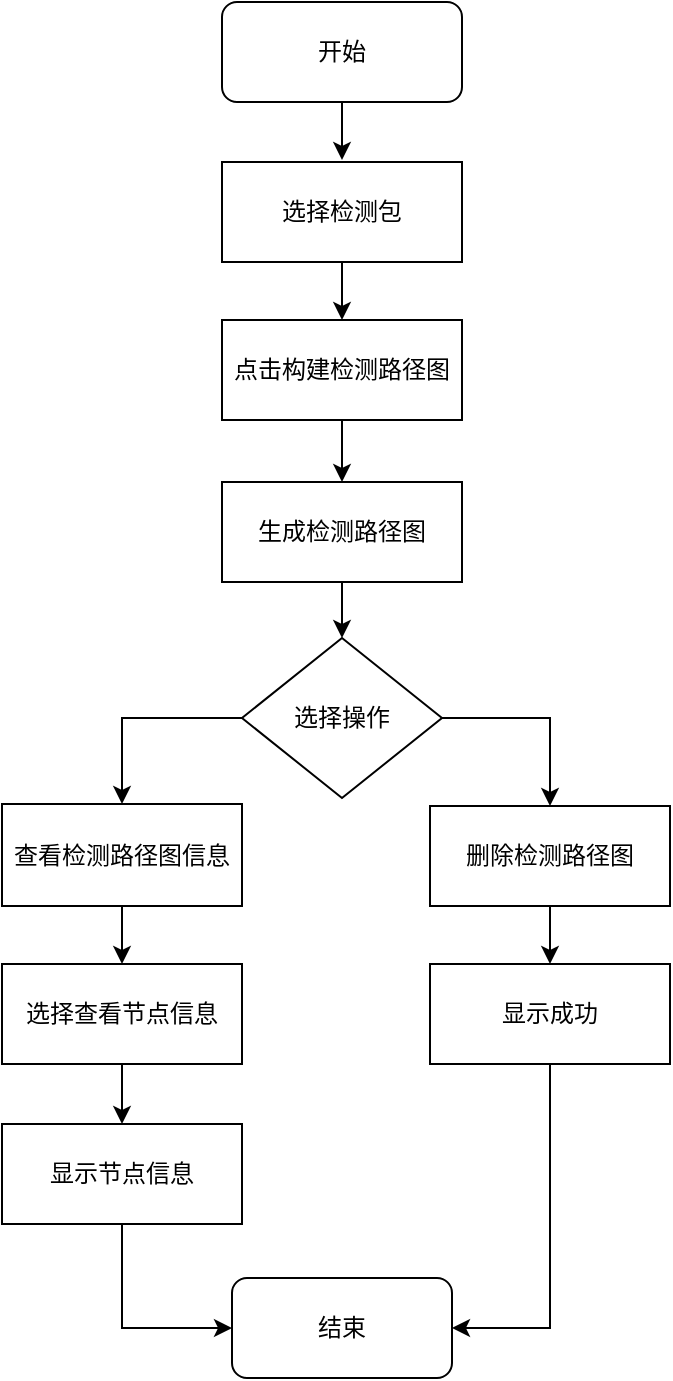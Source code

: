 <mxfile version="21.0.6" type="github">
  <diagram name="第 1 页" id="v_hInMpoqfVpDW3c_P4e">
    <mxGraphModel dx="1461" dy="629" grid="1" gridSize="10" guides="1" tooltips="1" connect="1" arrows="1" fold="1" page="1" pageScale="1" pageWidth="827" pageHeight="1169" math="0" shadow="0">
      <root>
        <mxCell id="0" />
        <mxCell id="1" parent="0" />
        <mxCell id="CwlBsJ_Dq41U6W1YZFi7-13" style="edgeStyle=orthogonalEdgeStyle;rounded=0;orthogonalLoop=1;jettySize=auto;html=1;exitX=0;exitY=0.5;exitDx=0;exitDy=0;entryX=0.5;entryY=0;entryDx=0;entryDy=0;" edge="1" parent="1" source="OsdabV3AvmhAhYU_wce2-10" target="CwlBsJ_Dq41U6W1YZFi7-5">
          <mxGeometry relative="1" as="geometry" />
        </mxCell>
        <mxCell id="CwlBsJ_Dq41U6W1YZFi7-14" style="edgeStyle=orthogonalEdgeStyle;rounded=0;orthogonalLoop=1;jettySize=auto;html=1;exitX=1;exitY=0.5;exitDx=0;exitDy=0;" edge="1" parent="1" source="OsdabV3AvmhAhYU_wce2-10" target="CwlBsJ_Dq41U6W1YZFi7-4">
          <mxGeometry relative="1" as="geometry" />
        </mxCell>
        <mxCell id="OsdabV3AvmhAhYU_wce2-10" value="选择操作" style="rhombus;whiteSpace=wrap;html=1;" parent="1" vertex="1">
          <mxGeometry x="315" y="388" width="100" height="80" as="geometry" />
        </mxCell>
        <mxCell id="OsdabV3AvmhAhYU_wce2-19" value="结束" style="rounded=1;whiteSpace=wrap;html=1;" parent="1" vertex="1">
          <mxGeometry x="310" y="708" width="110" height="50" as="geometry" />
        </mxCell>
        <mxCell id="3hNK2Ww6kdvYp5PM_k_W-2" style="edgeStyle=orthogonalEdgeStyle;rounded=0;orthogonalLoop=1;jettySize=auto;html=1;exitX=0.5;exitY=1;exitDx=0;exitDy=0;" parent="1" source="3hNK2Ww6kdvYp5PM_k_W-1" edge="1">
          <mxGeometry relative="1" as="geometry">
            <mxPoint x="365" y="149" as="targetPoint" />
          </mxGeometry>
        </mxCell>
        <mxCell id="3hNK2Ww6kdvYp5PM_k_W-1" value="开始" style="rounded=1;whiteSpace=wrap;html=1;" parent="1" vertex="1">
          <mxGeometry x="305" y="70" width="120" height="50" as="geometry" />
        </mxCell>
        <mxCell id="CwlBsJ_Dq41U6W1YZFi7-18" style="edgeStyle=orthogonalEdgeStyle;rounded=0;orthogonalLoop=1;jettySize=auto;html=1;exitX=0.5;exitY=1;exitDx=0;exitDy=0;entryX=1;entryY=0.5;entryDx=0;entryDy=0;" edge="1" parent="1" source="CwlBsJ_Dq41U6W1YZFi7-2" target="OsdabV3AvmhAhYU_wce2-19">
          <mxGeometry relative="1" as="geometry" />
        </mxCell>
        <mxCell id="CwlBsJ_Dq41U6W1YZFi7-2" value="显示成功" style="rounded=0;whiteSpace=wrap;html=1;" vertex="1" parent="1">
          <mxGeometry x="409" y="551" width="120" height="50" as="geometry" />
        </mxCell>
        <mxCell id="CwlBsJ_Dq41U6W1YZFi7-16" style="edgeStyle=orthogonalEdgeStyle;rounded=0;orthogonalLoop=1;jettySize=auto;html=1;exitX=0.5;exitY=1;exitDx=0;exitDy=0;" edge="1" parent="1" source="CwlBsJ_Dq41U6W1YZFi7-3" target="CwlBsJ_Dq41U6W1YZFi7-9">
          <mxGeometry relative="1" as="geometry" />
        </mxCell>
        <mxCell id="CwlBsJ_Dq41U6W1YZFi7-3" value="选择查看节点信息" style="rounded=0;whiteSpace=wrap;html=1;" vertex="1" parent="1">
          <mxGeometry x="195" y="551" width="120" height="50" as="geometry" />
        </mxCell>
        <mxCell id="CwlBsJ_Dq41U6W1YZFi7-17" style="edgeStyle=orthogonalEdgeStyle;rounded=0;orthogonalLoop=1;jettySize=auto;html=1;exitX=0.5;exitY=1;exitDx=0;exitDy=0;entryX=0.5;entryY=0;entryDx=0;entryDy=0;" edge="1" parent="1" source="CwlBsJ_Dq41U6W1YZFi7-4" target="CwlBsJ_Dq41U6W1YZFi7-2">
          <mxGeometry relative="1" as="geometry" />
        </mxCell>
        <mxCell id="CwlBsJ_Dq41U6W1YZFi7-4" value="删除检测路径图" style="rounded=0;whiteSpace=wrap;html=1;" vertex="1" parent="1">
          <mxGeometry x="409" y="472" width="120" height="50" as="geometry" />
        </mxCell>
        <mxCell id="CwlBsJ_Dq41U6W1YZFi7-15" style="edgeStyle=orthogonalEdgeStyle;rounded=0;orthogonalLoop=1;jettySize=auto;html=1;exitX=0.5;exitY=1;exitDx=0;exitDy=0;" edge="1" parent="1" source="CwlBsJ_Dq41U6W1YZFi7-5" target="CwlBsJ_Dq41U6W1YZFi7-3">
          <mxGeometry relative="1" as="geometry" />
        </mxCell>
        <mxCell id="CwlBsJ_Dq41U6W1YZFi7-5" value="查看检测路径图信息" style="rounded=0;whiteSpace=wrap;html=1;" vertex="1" parent="1">
          <mxGeometry x="195" y="471" width="120" height="51" as="geometry" />
        </mxCell>
        <mxCell id="CwlBsJ_Dq41U6W1YZFi7-10" style="edgeStyle=orthogonalEdgeStyle;rounded=0;orthogonalLoop=1;jettySize=auto;html=1;exitX=0.5;exitY=1;exitDx=0;exitDy=0;entryX=0.5;entryY=0;entryDx=0;entryDy=0;" edge="1" parent="1" source="CwlBsJ_Dq41U6W1YZFi7-6" target="CwlBsJ_Dq41U6W1YZFi7-8">
          <mxGeometry relative="1" as="geometry" />
        </mxCell>
        <mxCell id="CwlBsJ_Dq41U6W1YZFi7-6" value="选择检测包" style="rounded=0;whiteSpace=wrap;html=1;" vertex="1" parent="1">
          <mxGeometry x="305" y="150" width="120" height="50" as="geometry" />
        </mxCell>
        <mxCell id="CwlBsJ_Dq41U6W1YZFi7-12" style="edgeStyle=orthogonalEdgeStyle;rounded=0;orthogonalLoop=1;jettySize=auto;html=1;exitX=0.5;exitY=1;exitDx=0;exitDy=0;" edge="1" parent="1" source="CwlBsJ_Dq41U6W1YZFi7-7" target="OsdabV3AvmhAhYU_wce2-10">
          <mxGeometry relative="1" as="geometry" />
        </mxCell>
        <mxCell id="CwlBsJ_Dq41U6W1YZFi7-7" value="生成检测路径图" style="rounded=0;whiteSpace=wrap;html=1;" vertex="1" parent="1">
          <mxGeometry x="305" y="310" width="120" height="50" as="geometry" />
        </mxCell>
        <mxCell id="CwlBsJ_Dq41U6W1YZFi7-11" style="edgeStyle=orthogonalEdgeStyle;rounded=0;orthogonalLoop=1;jettySize=auto;html=1;exitX=0.5;exitY=1;exitDx=0;exitDy=0;" edge="1" parent="1" source="CwlBsJ_Dq41U6W1YZFi7-8" target="CwlBsJ_Dq41U6W1YZFi7-7">
          <mxGeometry relative="1" as="geometry" />
        </mxCell>
        <mxCell id="CwlBsJ_Dq41U6W1YZFi7-8" value="点击构建检测路径图" style="rounded=0;whiteSpace=wrap;html=1;" vertex="1" parent="1">
          <mxGeometry x="305" y="229" width="120" height="50" as="geometry" />
        </mxCell>
        <mxCell id="CwlBsJ_Dq41U6W1YZFi7-19" style="edgeStyle=orthogonalEdgeStyle;rounded=0;orthogonalLoop=1;jettySize=auto;html=1;exitX=0.5;exitY=1;exitDx=0;exitDy=0;entryX=0;entryY=0.5;entryDx=0;entryDy=0;" edge="1" parent="1" source="CwlBsJ_Dq41U6W1YZFi7-9" target="OsdabV3AvmhAhYU_wce2-19">
          <mxGeometry relative="1" as="geometry" />
        </mxCell>
        <mxCell id="CwlBsJ_Dq41U6W1YZFi7-9" value="显示节点信息" style="rounded=0;whiteSpace=wrap;html=1;" vertex="1" parent="1">
          <mxGeometry x="195" y="631" width="120" height="50" as="geometry" />
        </mxCell>
      </root>
    </mxGraphModel>
  </diagram>
</mxfile>
